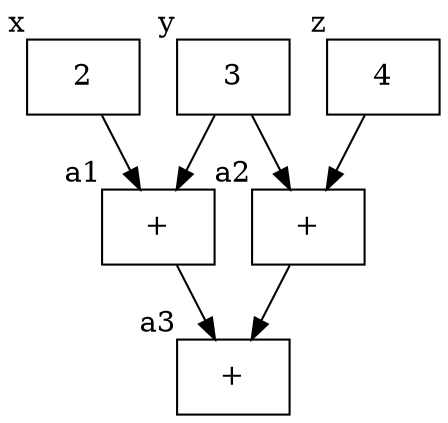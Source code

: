 digraph {
	"2" [xlabel=x]
	"3" [xlabel=y]
	"4" [xlabel=z]
	a1 [label="+" xlabel=a1]
	a2 [label="+" xlabel=a2]
	a3 [label="+" xlabel=a3]
	"2" -> a1
	"3" -> a1
	"3" -> a2
	"4" -> a2
	a1 -> a3
	a2 -> a3
	"2", "3", "4", a1, a2, a3 [shape=box]
}
